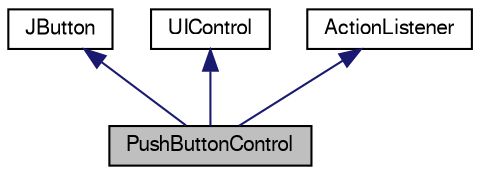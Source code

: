 digraph G
{
  edge [fontname="FreeSans",fontsize="10",labelfontname="FreeSans",labelfontsize="10"];
  node [fontname="FreeSans",fontsize="10",shape=record];
  Node1 [label="PushButtonControl",height=0.2,width=0.4,color="black", fillcolor="grey75", style="filled" fontcolor="black"];
  Node2 -> Node1 [dir="back",color="midnightblue",fontsize="10",style="solid",fontname="FreeSans"];
  Node2 [label="JButton",height=0.2,width=0.4,color="black", fillcolor="white", style="filled",URL="$class_j_button.html"];
  Node3 -> Node1 [dir="back",color="midnightblue",fontsize="10",style="solid",fontname="FreeSans"];
  Node3 [label="UIControl",height=0.2,width=0.4,color="black", fillcolor="white", style="filled",URL="$interfaceorg_1_1octave_1_1graphics_1_1_u_i_control.html"];
  Node4 -> Node1 [dir="back",color="midnightblue",fontsize="10",style="solid",fontname="FreeSans"];
  Node4 [label="ActionListener",height=0.2,width=0.4,color="black", fillcolor="white", style="filled",URL="$class_action_listener.html"];
}
